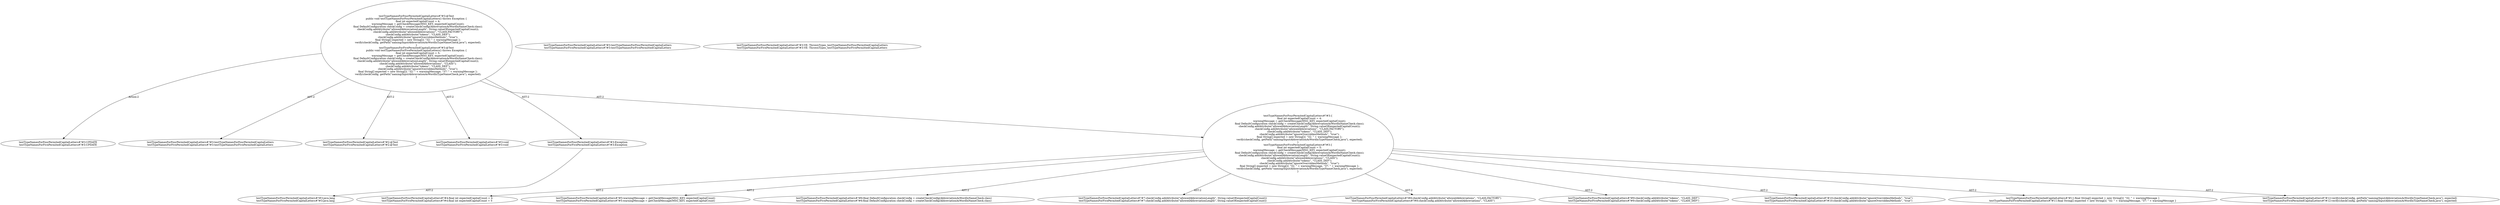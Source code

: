 digraph "Pattern" {
0 [label="testTypeNamesForFourPermitedCapitalLetters#?#3:UPDATE
testTypeNamesForFivePermitedCapitalLetters#?#3:UPDATE" shape=ellipse]
1 [label="testTypeNamesForFourPermitedCapitalLetters#?#3:@Test
public void testTypeNamesForFourPermitedCapitalLetters() throws Exception \{
    final int expectedCapitalCount = 4;
    warningMessage = getCheckMessage(MSG_KEY, expectedCapitalCount);
    final DefaultConfiguration checkConfig = createCheckConfig(AbbreviationAsWordInNameCheck.class);
    checkConfig.addAttribute(\"allowedAbbreviationLength\", String.valueOf(expectedCapitalCount));
    checkConfig.addAttribute(\"allowedAbbreviations\", \"CLASS,FACTORY\");
    checkConfig.addAttribute(\"tokens\", \"CLASS_DEF\");
    checkConfig.addAttribute(\"ignoreOverriddenMethods\", \"true\");
    final String[] expected = new String[]\{ \"32: \" + warningMessage \};
    verify(checkConfig, getPath(\"naming/InputAbbreviationAsWordInTypeNameCheck.java\"), expected);
\}
testTypeNamesForFivePermitedCapitalLetters#?#3:@Test
public void testTypeNamesForFivePermitedCapitalLetters() throws Exception \{
    final int expectedCapitalCount = 5;
    warningMessage = getCheckMessage(MSG_KEY, expectedCapitalCount);
    final DefaultConfiguration checkConfig = createCheckConfig(AbbreviationAsWordInNameCheck.class);
    checkConfig.addAttribute(\"allowedAbbreviationLength\", String.valueOf(expectedCapitalCount));
    checkConfig.addAttribute(\"allowedAbbreviations\", \"CLASS\");
    checkConfig.addAttribute(\"tokens\", \"CLASS_DEF\");
    checkConfig.addAttribute(\"ignoreOverriddenMethods\", \"true\");
    final String[] expected = new String[]\{ \"32: \" + warningMessage, \"37: \" + warningMessage \};
    verify(checkConfig, getPath(\"naming/InputAbbreviationAsWordInTypeNameCheck.java\"), expected);
\}" shape=ellipse]
2 [label="testTypeNamesForFourPermitedCapitalLetters#?#3:testTypeNamesForFourPermitedCapitalLetters
testTypeNamesForFivePermitedCapitalLetters#?#3:testTypeNamesForFivePermitedCapitalLetters" shape=ellipse]
3 [label="testTypeNamesForFourPermitedCapitalLetters#?#2:@Test
testTypeNamesForFivePermitedCapitalLetters#?#2:@Test" shape=ellipse]
4 [label="testTypeNamesForFourPermitedCapitalLetters#?#3:void
testTypeNamesForFivePermitedCapitalLetters#?#3:void" shape=ellipse]
5 [label="testTypeNamesForFourPermitedCapitalLetters#?#3:Exception
testTypeNamesForFivePermitedCapitalLetters#?#3:Exception" shape=ellipse]
6 [label="testTypeNamesForFourPermitedCapitalLetters#?#3:java.lang
testTypeNamesForFivePermitedCapitalLetters#?#3:java.lang" shape=ellipse]
7 [label="testTypeNamesForFourPermitedCapitalLetters#?#3:\{
    final int expectedCapitalCount = 4;
    warningMessage = getCheckMessage(MSG_KEY, expectedCapitalCount);
    final DefaultConfiguration checkConfig = createCheckConfig(AbbreviationAsWordInNameCheck.class);
    checkConfig.addAttribute(\"allowedAbbreviationLength\", String.valueOf(expectedCapitalCount));
    checkConfig.addAttribute(\"allowedAbbreviations\", \"CLASS,FACTORY\");
    checkConfig.addAttribute(\"tokens\", \"CLASS_DEF\");
    checkConfig.addAttribute(\"ignoreOverriddenMethods\", \"true\");
    final String[] expected = new String[]\{ \"32: \" + warningMessage \};
    verify(checkConfig, getPath(\"naming/InputAbbreviationAsWordInTypeNameCheck.java\"), expected);
\}
testTypeNamesForFivePermitedCapitalLetters#?#3:\{
    final int expectedCapitalCount = 5;
    warningMessage = getCheckMessage(MSG_KEY, expectedCapitalCount);
    final DefaultConfiguration checkConfig = createCheckConfig(AbbreviationAsWordInNameCheck.class);
    checkConfig.addAttribute(\"allowedAbbreviationLength\", String.valueOf(expectedCapitalCount));
    checkConfig.addAttribute(\"allowedAbbreviations\", \"CLASS\");
    checkConfig.addAttribute(\"tokens\", \"CLASS_DEF\");
    checkConfig.addAttribute(\"ignoreOverriddenMethods\", \"true\");
    final String[] expected = new String[]\{ \"32: \" + warningMessage, \"37: \" + warningMessage \};
    verify(checkConfig, getPath(\"naming/InputAbbreviationAsWordInTypeNameCheck.java\"), expected);
\}" shape=ellipse]
8 [label="testTypeNamesForFourPermitedCapitalLetters#?#4:final int expectedCapitalCount = 4
testTypeNamesForFivePermitedCapitalLetters#?#4:final int expectedCapitalCount = 5" shape=ellipse]
9 [label="testTypeNamesForFourPermitedCapitalLetters#?#5:warningMessage = getCheckMessage(MSG_KEY, expectedCapitalCount)
testTypeNamesForFivePermitedCapitalLetters#?#5:warningMessage = getCheckMessage(MSG_KEY, expectedCapitalCount)" shape=ellipse]
10 [label="testTypeNamesForFourPermitedCapitalLetters#?#6:final DefaultConfiguration checkConfig = createCheckConfig(AbbreviationAsWordInNameCheck.class)
testTypeNamesForFivePermitedCapitalLetters#?#6:final DefaultConfiguration checkConfig = createCheckConfig(AbbreviationAsWordInNameCheck.class)" shape=ellipse]
11 [label="testTypeNamesForFourPermitedCapitalLetters#?#7:checkConfig.addAttribute(\"allowedAbbreviationLength\", String.valueOf(expectedCapitalCount))
testTypeNamesForFivePermitedCapitalLetters#?#7:checkConfig.addAttribute(\"allowedAbbreviationLength\", String.valueOf(expectedCapitalCount))" shape=ellipse]
12 [label="testTypeNamesForFourPermitedCapitalLetters#?#8:checkConfig.addAttribute(\"allowedAbbreviations\", \"CLASS,FACTORY\")
testTypeNamesForFivePermitedCapitalLetters#?#8:checkConfig.addAttribute(\"allowedAbbreviations\", \"CLASS\")" shape=ellipse]
13 [label="testTypeNamesForFourPermitedCapitalLetters#?#9:checkConfig.addAttribute(\"tokens\", \"CLASS_DEF\")
testTypeNamesForFivePermitedCapitalLetters#?#9:checkConfig.addAttribute(\"tokens\", \"CLASS_DEF\")" shape=ellipse]
14 [label="testTypeNamesForFourPermitedCapitalLetters#?#10:checkConfig.addAttribute(\"ignoreOverriddenMethods\", \"true\")
testTypeNamesForFivePermitedCapitalLetters#?#10:checkConfig.addAttribute(\"ignoreOverriddenMethods\", \"true\")" shape=ellipse]
15 [label="testTypeNamesForFourPermitedCapitalLetters#?#11:final String[] expected = new String[]\{ \"32: \" + warningMessage \}
testTypeNamesForFivePermitedCapitalLetters#?#11:final String[] expected = new String[]\{ \"32: \" + warningMessage, \"37: \" + warningMessage \}" shape=ellipse]
16 [label="testTypeNamesForFourPermitedCapitalLetters#?#12:verify(checkConfig, getPath(\"naming/InputAbbreviationAsWordInTypeNameCheck.java\"), expected)
testTypeNamesForFivePermitedCapitalLetters#?#12:verify(checkConfig, getPath(\"naming/InputAbbreviationAsWordInTypeNameCheck.java\"), expected)" shape=ellipse]
17 [label="testTypeNamesForFourPermitedCapitalLetters#?#3:testTypeNamesForFourPermittedCapitalLetters
testTypeNamesForFivePermitedCapitalLetters#?#3:testTypeNamesForFivePermittedCapitalLetters" shape=ellipse]
18 [label="testTypeNamesForFourPermitedCapitalLetters#?#3:VE: ThrownTypes_testTypeNamesForFourPermittedCapitalLetters
testTypeNamesForFivePermitedCapitalLetters#?#3:VE: ThrownTypes_testTypeNamesForFivePermittedCapitalLetters" shape=ellipse]
1 -> 0 [label="Action:2"];
1 -> 2 [label="AST:2"];
1 -> 3 [label="AST:2"];
1 -> 4 [label="AST:2"];
1 -> 5 [label="AST:2"];
1 -> 7 [label="AST:2"];
5 -> 6 [label="AST:2"];
7 -> 8 [label="AST:2"];
7 -> 9 [label="AST:2"];
7 -> 10 [label="AST:2"];
7 -> 11 [label="AST:2"];
7 -> 12 [label="AST:2"];
7 -> 13 [label="AST:2"];
7 -> 14 [label="AST:2"];
7 -> 15 [label="AST:2"];
7 -> 16 [label="AST:2"];
}